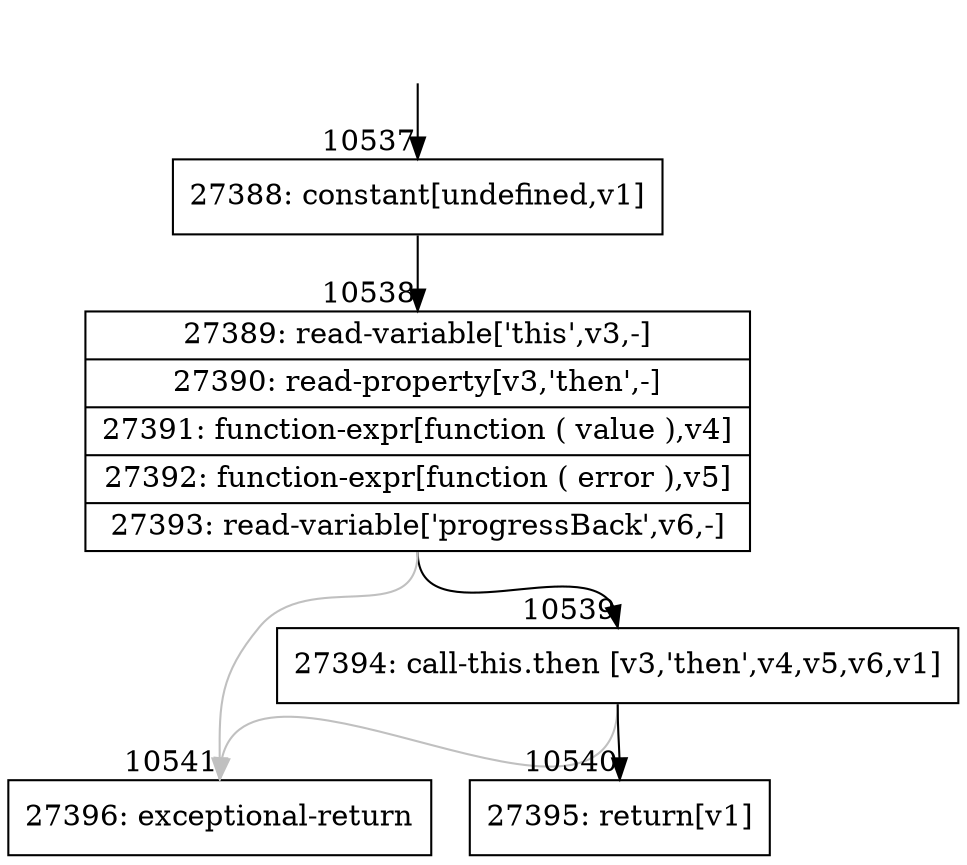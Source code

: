digraph {
rankdir="TD"
BB_entry805[shape=none,label=""];
BB_entry805 -> BB10537 [tailport=s, headport=n, headlabel="    10537"]
BB10537 [shape=record label="{27388: constant[undefined,v1]}" ] 
BB10537 -> BB10538 [tailport=s, headport=n, headlabel="      10538"]
BB10538 [shape=record label="{27389: read-variable['this',v3,-]|27390: read-property[v3,'then',-]|27391: function-expr[function ( value ),v4]|27392: function-expr[function ( error ),v5]|27393: read-variable['progressBack',v6,-]}" ] 
BB10538 -> BB10539 [tailport=s, headport=n, headlabel="      10539"]
BB10538 -> BB10541 [tailport=s, headport=n, color=gray, headlabel="      10541"]
BB10539 [shape=record label="{27394: call-this.then [v3,'then',v4,v5,v6,v1]}" ] 
BB10539 -> BB10540 [tailport=s, headport=n, headlabel="      10540"]
BB10539 -> BB10541 [tailport=s, headport=n, color=gray]
BB10540 [shape=record label="{27395: return[v1]}" ] 
BB10541 [shape=record label="{27396: exceptional-return}" ] 
//#$~ 14547
}
